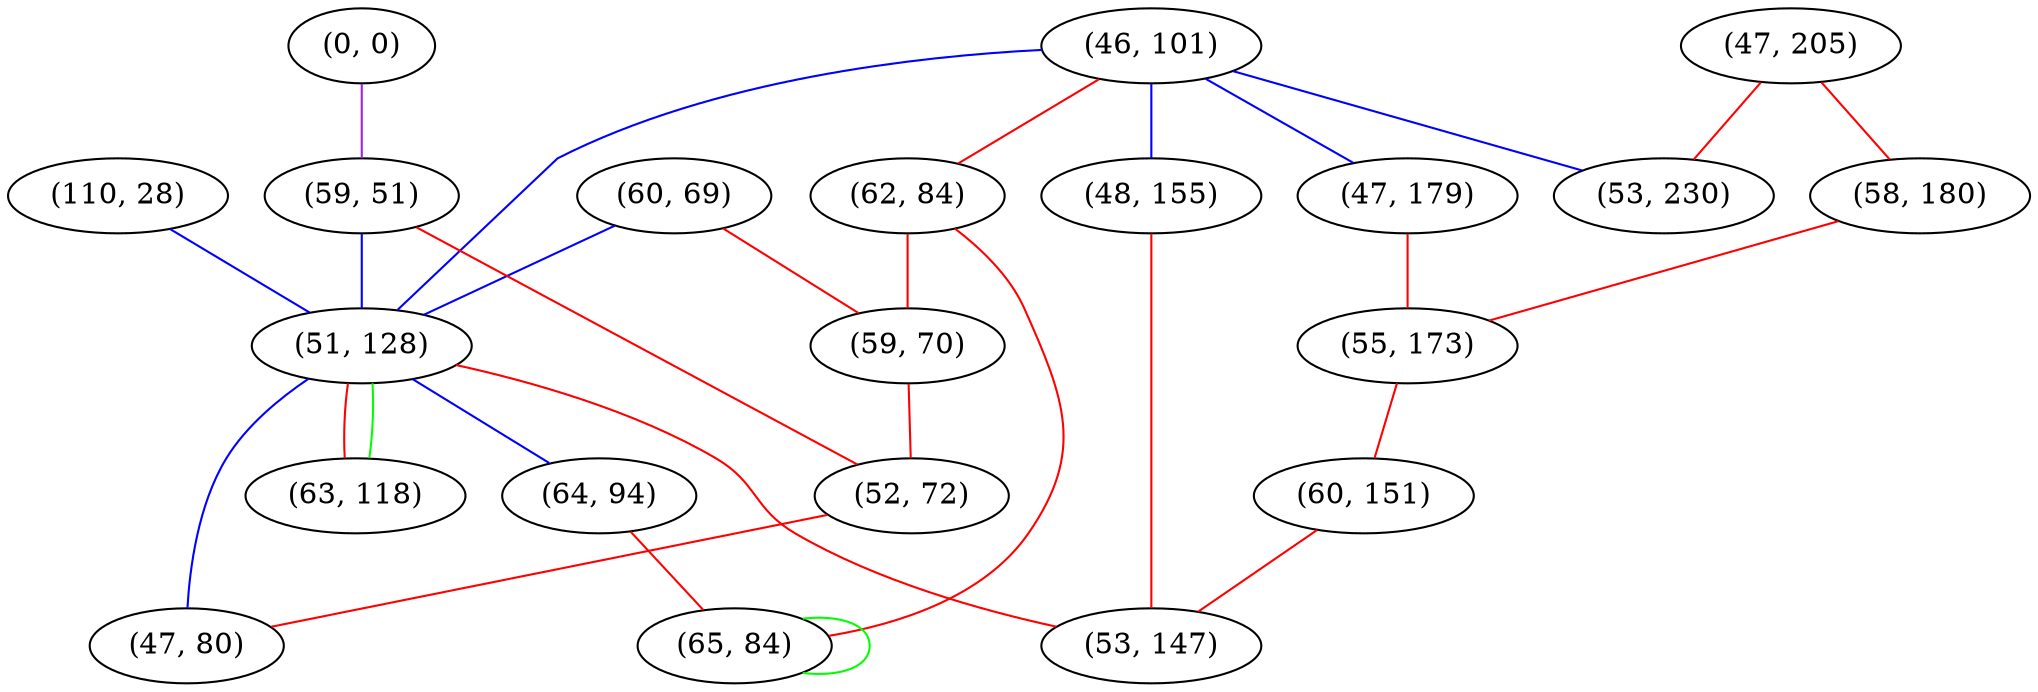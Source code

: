 graph "" {
"(60, 69)";
"(110, 28)";
"(47, 205)";
"(58, 180)";
"(46, 101)";
"(0, 0)";
"(62, 84)";
"(47, 179)";
"(59, 51)";
"(59, 70)";
"(51, 128)";
"(48, 155)";
"(63, 118)";
"(52, 72)";
"(53, 230)";
"(64, 94)";
"(55, 173)";
"(47, 80)";
"(60, 151)";
"(65, 84)";
"(53, 147)";
"(60, 69)" -- "(51, 128)"  [color=blue, key=0, weight=3];
"(60, 69)" -- "(59, 70)"  [color=red, key=0, weight=1];
"(110, 28)" -- "(51, 128)"  [color=blue, key=0, weight=3];
"(47, 205)" -- "(53, 230)"  [color=red, key=0, weight=1];
"(47, 205)" -- "(58, 180)"  [color=red, key=0, weight=1];
"(58, 180)" -- "(55, 173)"  [color=red, key=0, weight=1];
"(46, 101)" -- "(51, 128)"  [color=blue, key=0, weight=3];
"(46, 101)" -- "(62, 84)"  [color=red, key=0, weight=1];
"(46, 101)" -- "(48, 155)"  [color=blue, key=0, weight=3];
"(46, 101)" -- "(53, 230)"  [color=blue, key=0, weight=3];
"(46, 101)" -- "(47, 179)"  [color=blue, key=0, weight=3];
"(0, 0)" -- "(59, 51)"  [color=purple, key=0, weight=4];
"(62, 84)" -- "(59, 70)"  [color=red, key=0, weight=1];
"(62, 84)" -- "(65, 84)"  [color=red, key=0, weight=1];
"(47, 179)" -- "(55, 173)"  [color=red, key=0, weight=1];
"(59, 51)" -- "(51, 128)"  [color=blue, key=0, weight=3];
"(59, 51)" -- "(52, 72)"  [color=red, key=0, weight=1];
"(59, 70)" -- "(52, 72)"  [color=red, key=0, weight=1];
"(51, 128)" -- "(63, 118)"  [color=red, key=0, weight=1];
"(51, 128)" -- "(63, 118)"  [color=green, key=1, weight=2];
"(51, 128)" -- "(64, 94)"  [color=blue, key=0, weight=3];
"(51, 128)" -- "(47, 80)"  [color=blue, key=0, weight=3];
"(51, 128)" -- "(53, 147)"  [color=red, key=0, weight=1];
"(48, 155)" -- "(53, 147)"  [color=red, key=0, weight=1];
"(52, 72)" -- "(47, 80)"  [color=red, key=0, weight=1];
"(64, 94)" -- "(65, 84)"  [color=red, key=0, weight=1];
"(55, 173)" -- "(60, 151)"  [color=red, key=0, weight=1];
"(60, 151)" -- "(53, 147)"  [color=red, key=0, weight=1];
"(65, 84)" -- "(65, 84)"  [color=green, key=0, weight=2];
}
